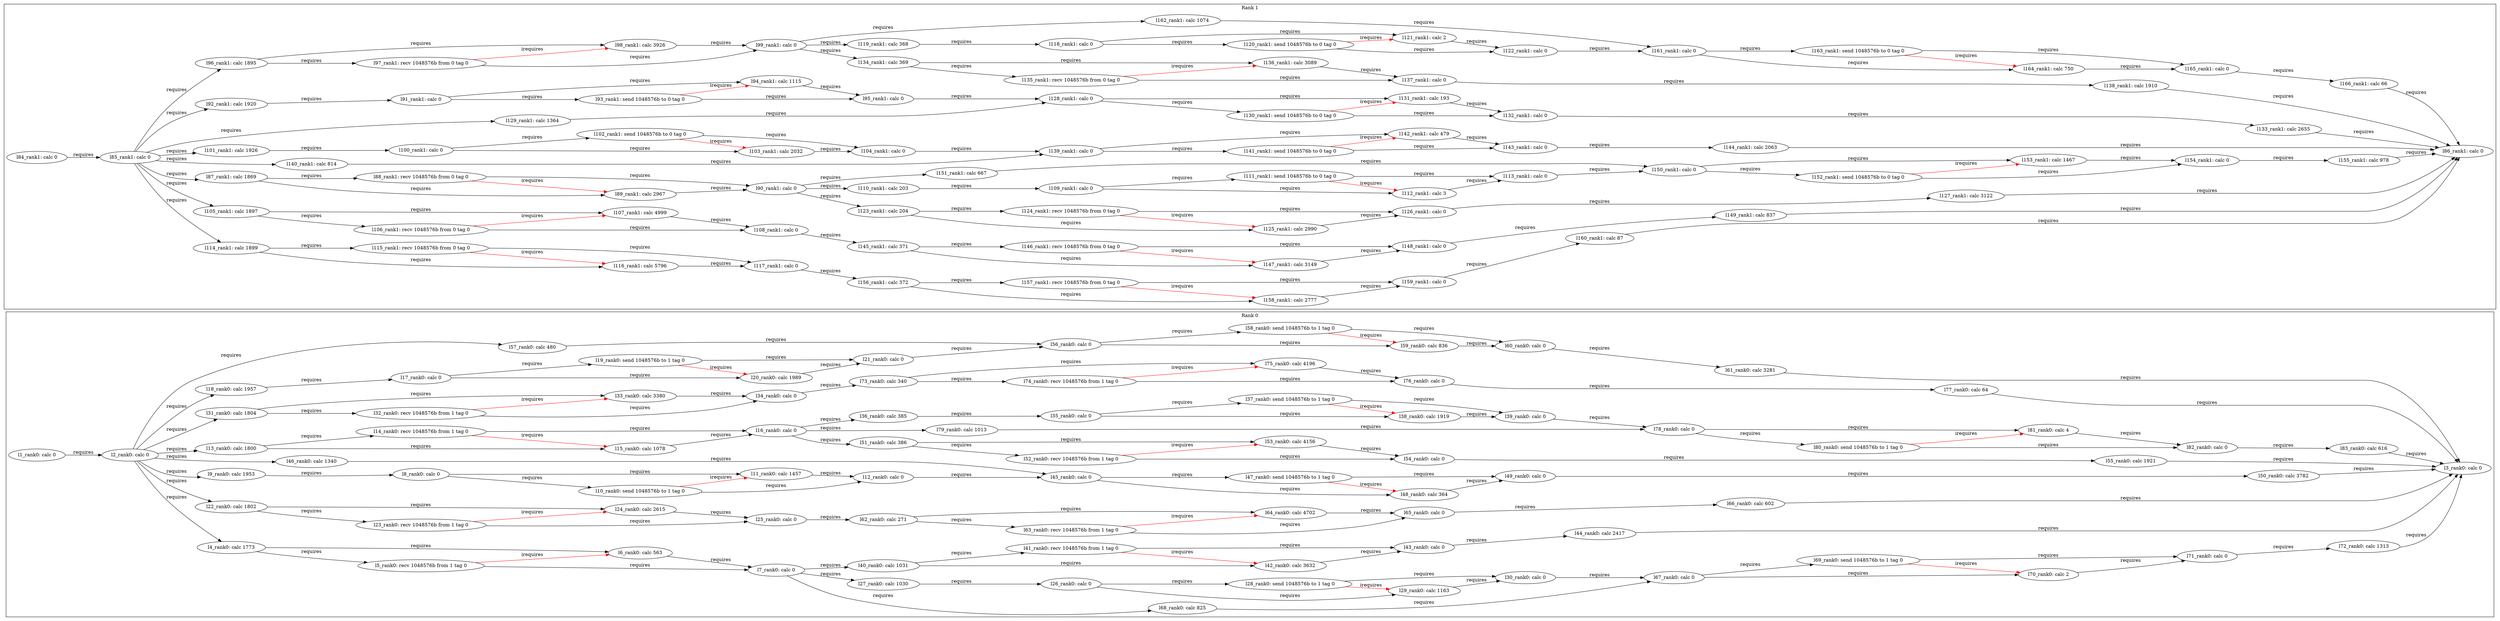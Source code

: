 digraph G {
    rankdir=LR;
    subgraph "cluster_rank_0" {
        label = "Rank 0";
        "l14_rank0: recv 1048576b from 1 tag 0";
        "l43_rank0: calc 0";
        "l79_rank0: calc 1013";
        "l4_rank0: calc 1773";
        "l45_rank0: calc 0";
        "l36_rank0: calc 385";
        "l58_rank0: send 1048576b to 1 tag 0";
        "l33_rank0: calc 3380";
        "l25_rank0: calc 0";
        "l39_rank0: calc 0";
        "l50_rank0: calc 3782";
        "l59_rank0: calc 836";
        "l8_rank0: calc 0";
        "l71_rank0: calc 0";
        "l22_rank0: calc 1802";
        "l23_rank0: recv 1048576b from 1 tag 0";
        "l61_rank0: calc 3281";
        "l56_rank0: calc 0";
        "l28_rank0: send 1048576b to 1 tag 0";
        "l9_rank0: calc 1953";
        "l7_rank0: calc 0";
        "l29_rank0: calc 1163";
        "l51_rank0: calc 386";
        "l70_rank0: calc 2";
        "l46_rank0: calc 1340";
        "l60_rank0: calc 0";
        "l35_rank0: calc 0";
        "l74_rank0: recv 1048576b from 1 tag 0";
        "l78_rank0: calc 0";
        "l27_rank0: calc 1030";
        "l82_rank0: calc 0";
        "l63_rank0: recv 1048576b from 1 tag 0";
        "l73_rank0: calc 340";
        "l38_rank0: calc 1919";
        "l72_rank0: calc 1313";
        "l15_rank0: calc 1078";
        "l75_rank0: calc 4196";
        "l48_rank0: calc 364";
        "l16_rank0: calc 0";
        "l40_rank0: calc 1031";
        "l80_rank0: send 1048576b to 1 tag 0";
        "l81_rank0: calc 4";
        "l77_rank0: calc 64";
        "l19_rank0: send 1048576b to 1 tag 0";
        "l30_rank0: calc 0";
        "l5_rank0: recv 1048576b from 1 tag 0";
        "l17_rank0: calc 0";
        "l44_rank0: calc 2417";
        "l3_rank0: calc 0";
        "l42_rank0: calc 3632";
        "l49_rank0: calc 0";
        "l66_rank0: calc 602";
        "l32_rank0: recv 1048576b from 1 tag 0";
        "l6_rank0: calc 563";
        "l13_rank0: calc 1800";
        "l65_rank0: calc 0";
        "l20_rank0: calc 1989";
        "l26_rank0: calc 0";
        "l34_rank0: calc 0";
        "l52_rank0: recv 1048576b from 1 tag 0";
        "l18_rank0: calc 1957";
        "l62_rank0: calc 271";
        "l31_rank0: calc 1804";
        "l53_rank0: calc 4156";
        "l64_rank0: calc 4702";
        "l68_rank0: calc 825";
        "l55_rank0: calc 1921";
        "l57_rank0: calc 480";
        "l2_rank0: calc 0";
        "l41_rank0: recv 1048576b from 1 tag 0";
        "l37_rank0: send 1048576b to 1 tag 0";
        "l54_rank0: calc 0";
        "l24_rank0: calc 2615";
        "l21_rank0: calc 0";
        "l67_rank0: calc 0";
        "l10_rank0: send 1048576b to 1 tag 0";
        "l69_rank0: send 1048576b to 1 tag 0";
        "l76_rank0: calc 0";
        "l1_rank0: calc 0";
        "l83_rank0: calc 616";
        "l47_rank0: send 1048576b to 1 tag 0";
        "l12_rank0: calc 0";
        "l11_rank0: calc 1457";
        "l1_rank0: calc 0" -> "l2_rank0: calc 0" [label="requires", color="black"];
        "l2_rank0: calc 0" -> "l4_rank0: calc 1773" [label="requires", color="black"];
        "l4_rank0: calc 1773" -> "l5_rank0: recv 1048576b from 1 tag 0" [label="requires", color="black"];
        "l4_rank0: calc 1773" -> "l6_rank0: calc 563" [label="requires", color="black"];
        "l5_rank0: recv 1048576b from 1 tag 0" -> "l6_rank0: calc 563" [label="irequires", color="red"];
        "l6_rank0: calc 563" -> "l7_rank0: calc 0" [label="requires", color="black"];
        "l5_rank0: recv 1048576b from 1 tag 0" -> "l7_rank0: calc 0" [label="requires", color="black"];
        "l2_rank0: calc 0" -> "l9_rank0: calc 1953" [label="requires", color="black"];
        "l9_rank0: calc 1953" -> "l8_rank0: calc 0" [label="requires", color="black"];
        "l8_rank0: calc 0" -> "l10_rank0: send 1048576b to 1 tag 0" [label="requires", color="black"];
        "l8_rank0: calc 0" -> "l11_rank0: calc 1457" [label="requires", color="black"];
        "l10_rank0: send 1048576b to 1 tag 0" -> "l11_rank0: calc 1457" [label="irequires", color="red"];
        "l11_rank0: calc 1457" -> "l12_rank0: calc 0" [label="requires", color="black"];
        "l10_rank0: send 1048576b to 1 tag 0" -> "l12_rank0: calc 0" [label="requires", color="black"];
        "l2_rank0: calc 0" -> "l13_rank0: calc 1800" [label="requires", color="black"];
        "l13_rank0: calc 1800" -> "l14_rank0: recv 1048576b from 1 tag 0" [label="requires", color="black"];
        "l13_rank0: calc 1800" -> "l15_rank0: calc 1078" [label="requires", color="black"];
        "l14_rank0: recv 1048576b from 1 tag 0" -> "l15_rank0: calc 1078" [label="irequires", color="red"];
        "l15_rank0: calc 1078" -> "l16_rank0: calc 0" [label="requires", color="black"];
        "l14_rank0: recv 1048576b from 1 tag 0" -> "l16_rank0: calc 0" [label="requires", color="black"];
        "l2_rank0: calc 0" -> "l18_rank0: calc 1957" [label="requires", color="black"];
        "l18_rank0: calc 1957" -> "l17_rank0: calc 0" [label="requires", color="black"];
        "l17_rank0: calc 0" -> "l19_rank0: send 1048576b to 1 tag 0" [label="requires", color="black"];
        "l17_rank0: calc 0" -> "l20_rank0: calc 1989" [label="requires", color="black"];
        "l19_rank0: send 1048576b to 1 tag 0" -> "l20_rank0: calc 1989" [label="irequires", color="red"];
        "l20_rank0: calc 1989" -> "l21_rank0: calc 0" [label="requires", color="black"];
        "l19_rank0: send 1048576b to 1 tag 0" -> "l21_rank0: calc 0" [label="requires", color="black"];
        "l2_rank0: calc 0" -> "l22_rank0: calc 1802" [label="requires", color="black"];
        "l22_rank0: calc 1802" -> "l23_rank0: recv 1048576b from 1 tag 0" [label="requires", color="black"];
        "l22_rank0: calc 1802" -> "l24_rank0: calc 2615" [label="requires", color="black"];
        "l23_rank0: recv 1048576b from 1 tag 0" -> "l24_rank0: calc 2615" [label="irequires", color="red"];
        "l24_rank0: calc 2615" -> "l25_rank0: calc 0" [label="requires", color="black"];
        "l23_rank0: recv 1048576b from 1 tag 0" -> "l25_rank0: calc 0" [label="requires", color="black"];
        "l7_rank0: calc 0" -> "l27_rank0: calc 1030" [label="requires", color="black"];
        "l27_rank0: calc 1030" -> "l26_rank0: calc 0" [label="requires", color="black"];
        "l26_rank0: calc 0" -> "l28_rank0: send 1048576b to 1 tag 0" [label="requires", color="black"];
        "l26_rank0: calc 0" -> "l29_rank0: calc 1163" [label="requires", color="black"];
        "l28_rank0: send 1048576b to 1 tag 0" -> "l29_rank0: calc 1163" [label="irequires", color="red"];
        "l29_rank0: calc 1163" -> "l30_rank0: calc 0" [label="requires", color="black"];
        "l28_rank0: send 1048576b to 1 tag 0" -> "l30_rank0: calc 0" [label="requires", color="black"];
        "l2_rank0: calc 0" -> "l31_rank0: calc 1804" [label="requires", color="black"];
        "l31_rank0: calc 1804" -> "l32_rank0: recv 1048576b from 1 tag 0" [label="requires", color="black"];
        "l31_rank0: calc 1804" -> "l33_rank0: calc 3380" [label="requires", color="black"];
        "l32_rank0: recv 1048576b from 1 tag 0" -> "l33_rank0: calc 3380" [label="irequires", color="red"];
        "l33_rank0: calc 3380" -> "l34_rank0: calc 0" [label="requires", color="black"];
        "l32_rank0: recv 1048576b from 1 tag 0" -> "l34_rank0: calc 0" [label="requires", color="black"];
        "l16_rank0: calc 0" -> "l36_rank0: calc 385" [label="requires", color="black"];
        "l36_rank0: calc 385" -> "l35_rank0: calc 0" [label="requires", color="black"];
        "l35_rank0: calc 0" -> "l37_rank0: send 1048576b to 1 tag 0" [label="requires", color="black"];
        "l35_rank0: calc 0" -> "l38_rank0: calc 1919" [label="requires", color="black"];
        "l37_rank0: send 1048576b to 1 tag 0" -> "l38_rank0: calc 1919" [label="irequires", color="red"];
        "l38_rank0: calc 1919" -> "l39_rank0: calc 0" [label="requires", color="black"];
        "l37_rank0: send 1048576b to 1 tag 0" -> "l39_rank0: calc 0" [label="requires", color="black"];
        "l7_rank0: calc 0" -> "l40_rank0: calc 1031" [label="requires", color="black"];
        "l40_rank0: calc 1031" -> "l41_rank0: recv 1048576b from 1 tag 0" [label="requires", color="black"];
        "l40_rank0: calc 1031" -> "l42_rank0: calc 3632" [label="requires", color="black"];
        "l41_rank0: recv 1048576b from 1 tag 0" -> "l42_rank0: calc 3632" [label="irequires", color="red"];
        "l42_rank0: calc 3632" -> "l43_rank0: calc 0" [label="requires", color="black"];
        "l41_rank0: recv 1048576b from 1 tag 0" -> "l43_rank0: calc 0" [label="requires", color="black"];
        "l43_rank0: calc 0" -> "l44_rank0: calc 2417" [label="requires", color="black"];
        "l44_rank0: calc 2417" -> "l3_rank0: calc 0" [label="requires", color="black"];
        "l2_rank0: calc 0" -> "l46_rank0: calc 1340" [label="requires", color="black"];
        "l46_rank0: calc 1340" -> "l45_rank0: calc 0" [label="requires", color="black"];
        "l12_rank0: calc 0" -> "l45_rank0: calc 0" [label="requires", color="black"];
        "l45_rank0: calc 0" -> "l47_rank0: send 1048576b to 1 tag 0" [label="requires", color="black"];
        "l45_rank0: calc 0" -> "l48_rank0: calc 364" [label="requires", color="black"];
        "l47_rank0: send 1048576b to 1 tag 0" -> "l48_rank0: calc 364" [label="irequires", color="red"];
        "l48_rank0: calc 364" -> "l49_rank0: calc 0" [label="requires", color="black"];
        "l47_rank0: send 1048576b to 1 tag 0" -> "l49_rank0: calc 0" [label="requires", color="black"];
        "l49_rank0: calc 0" -> "l50_rank0: calc 3782" [label="requires", color="black"];
        "l50_rank0: calc 3782" -> "l3_rank0: calc 0" [label="requires", color="black"];
        "l16_rank0: calc 0" -> "l51_rank0: calc 386" [label="requires", color="black"];
        "l51_rank0: calc 386" -> "l52_rank0: recv 1048576b from 1 tag 0" [label="requires", color="black"];
        "l51_rank0: calc 386" -> "l53_rank0: calc 4156" [label="requires", color="black"];
        "l52_rank0: recv 1048576b from 1 tag 0" -> "l53_rank0: calc 4156" [label="irequires", color="red"];
        "l53_rank0: calc 4156" -> "l54_rank0: calc 0" [label="requires", color="black"];
        "l52_rank0: recv 1048576b from 1 tag 0" -> "l54_rank0: calc 0" [label="requires", color="black"];
        "l54_rank0: calc 0" -> "l55_rank0: calc 1921" [label="requires", color="black"];
        "l55_rank0: calc 1921" -> "l3_rank0: calc 0" [label="requires", color="black"];
        "l2_rank0: calc 0" -> "l57_rank0: calc 480" [label="requires", color="black"];
        "l57_rank0: calc 480" -> "l56_rank0: calc 0" [label="requires", color="black"];
        "l21_rank0: calc 0" -> "l56_rank0: calc 0" [label="requires", color="black"];
        "l56_rank0: calc 0" -> "l58_rank0: send 1048576b to 1 tag 0" [label="requires", color="black"];
        "l56_rank0: calc 0" -> "l59_rank0: calc 836" [label="requires", color="black"];
        "l58_rank0: send 1048576b to 1 tag 0" -> "l59_rank0: calc 836" [label="irequires", color="red"];
        "l59_rank0: calc 836" -> "l60_rank0: calc 0" [label="requires", color="black"];
        "l58_rank0: send 1048576b to 1 tag 0" -> "l60_rank0: calc 0" [label="requires", color="black"];
        "l60_rank0: calc 0" -> "l61_rank0: calc 3281" [label="requires", color="black"];
        "l61_rank0: calc 3281" -> "l3_rank0: calc 0" [label="requires", color="black"];
        "l25_rank0: calc 0" -> "l62_rank0: calc 271" [label="requires", color="black"];
        "l62_rank0: calc 271" -> "l63_rank0: recv 1048576b from 1 tag 0" [label="requires", color="black"];
        "l62_rank0: calc 271" -> "l64_rank0: calc 4702" [label="requires", color="black"];
        "l63_rank0: recv 1048576b from 1 tag 0" -> "l64_rank0: calc 4702" [label="irequires", color="red"];
        "l64_rank0: calc 4702" -> "l65_rank0: calc 0" [label="requires", color="black"];
        "l63_rank0: recv 1048576b from 1 tag 0" -> "l65_rank0: calc 0" [label="requires", color="black"];
        "l65_rank0: calc 0" -> "l66_rank0: calc 602" [label="requires", color="black"];
        "l66_rank0: calc 602" -> "l3_rank0: calc 0" [label="requires", color="black"];
        "l7_rank0: calc 0" -> "l68_rank0: calc 825" [label="requires", color="black"];
        "l68_rank0: calc 825" -> "l67_rank0: calc 0" [label="requires", color="black"];
        "l30_rank0: calc 0" -> "l67_rank0: calc 0" [label="requires", color="black"];
        "l67_rank0: calc 0" -> "l69_rank0: send 1048576b to 1 tag 0" [label="requires", color="black"];
        "l67_rank0: calc 0" -> "l70_rank0: calc 2" [label="requires", color="black"];
        "l69_rank0: send 1048576b to 1 tag 0" -> "l70_rank0: calc 2" [label="irequires", color="red"];
        "l70_rank0: calc 2" -> "l71_rank0: calc 0" [label="requires", color="black"];
        "l69_rank0: send 1048576b to 1 tag 0" -> "l71_rank0: calc 0" [label="requires", color="black"];
        "l71_rank0: calc 0" -> "l72_rank0: calc 1313" [label="requires", color="black"];
        "l72_rank0: calc 1313" -> "l3_rank0: calc 0" [label="requires", color="black"];
        "l34_rank0: calc 0" -> "l73_rank0: calc 340" [label="requires", color="black"];
        "l73_rank0: calc 340" -> "l74_rank0: recv 1048576b from 1 tag 0" [label="requires", color="black"];
        "l73_rank0: calc 340" -> "l75_rank0: calc 4196" [label="requires", color="black"];
        "l74_rank0: recv 1048576b from 1 tag 0" -> "l75_rank0: calc 4196" [label="irequires", color="red"];
        "l75_rank0: calc 4196" -> "l76_rank0: calc 0" [label="requires", color="black"];
        "l74_rank0: recv 1048576b from 1 tag 0" -> "l76_rank0: calc 0" [label="requires", color="black"];
        "l76_rank0: calc 0" -> "l77_rank0: calc 64" [label="requires", color="black"];
        "l77_rank0: calc 64" -> "l3_rank0: calc 0" [label="requires", color="black"];
        "l16_rank0: calc 0" -> "l79_rank0: calc 1013" [label="requires", color="black"];
        "l79_rank0: calc 1013" -> "l78_rank0: calc 0" [label="requires", color="black"];
        "l39_rank0: calc 0" -> "l78_rank0: calc 0" [label="requires", color="black"];
        "l78_rank0: calc 0" -> "l80_rank0: send 1048576b to 1 tag 0" [label="requires", color="black"];
        "l78_rank0: calc 0" -> "l81_rank0: calc 4" [label="requires", color="black"];
        "l80_rank0: send 1048576b to 1 tag 0" -> "l81_rank0: calc 4" [label="irequires", color="red"];
        "l81_rank0: calc 4" -> "l82_rank0: calc 0" [label="requires", color="black"];
        "l80_rank0: send 1048576b to 1 tag 0" -> "l82_rank0: calc 0" [label="requires", color="black"];
        "l82_rank0: calc 0" -> "l83_rank0: calc 616" [label="requires", color="black"];
        "l83_rank0: calc 616" -> "l3_rank0: calc 0" [label="requires", color="black"];
    }
    subgraph "cluster_rank_1" {
        label = "Rank 1";
        "l133_rank1: calc 2655";
        "l100_rank1: calc 0";
        "l109_rank1: calc 0";
        "l143_rank1: calc 0";
        "l160_rank1: calc 87";
        "l104_rank1: calc 0";
        "l114_rank1: calc 1899";
        "l130_rank1: send 1048576b to 0 tag 0";
        "l106_rank1: recv 1048576b from 0 tag 0";
        "l118_rank1: calc 0";
        "l124_rank1: recv 1048576b from 0 tag 0";
        "l154_rank1: calc 0";
        "l117_rank1: calc 0";
        "l105_rank1: calc 1897";
        "l155_rank1: calc 978";
        "l156_rank1: calc 372";
        "l158_rank1: calc 2777";
        "l126_rank1: calc 0";
        "l116_rank1: calc 5796";
        "l93_rank1: send 1048576b to 0 tag 0";
        "l112_rank1: calc 3";
        "l88_rank1: recv 1048576b from 0 tag 0";
        "l122_rank1: calc 0";
        "l164_rank1: calc 750";
        "l145_rank1: calc 371";
        "l87_rank1: calc 1869";
        "l137_rank1: calc 0";
        "l103_rank1: calc 2032";
        "l147_rank1: calc 3149";
        "l159_rank1: calc 0";
        "l101_rank1: calc 1926";
        "l97_rank1: recv 1048576b from 0 tag 0";
        "l119_rank1: calc 368";
        "l146_rank1: recv 1048576b from 0 tag 0";
        "l148_rank1: calc 0";
        "l162_rank1: calc 1074";
        "l129_rank1: calc 1364";
        "l113_rank1: calc 0";
        "l128_rank1: calc 0";
        "l127_rank1: calc 3122";
        "l120_rank1: send 1048576b to 0 tag 0";
        "l139_rank1: calc 0";
        "l111_rank1: send 1048576b to 0 tag 0";
        "l131_rank1: calc 193";
        "l99_rank1: calc 0";
        "l141_rank1: send 1048576b to 0 tag 0";
        "l98_rank1: calc 3926";
        "l150_rank1: calc 0";
        "l138_rank1: calc 1910";
        "l144_rank1: calc 2063";
        "l152_rank1: send 1048576b to 0 tag 0";
        "l84_rank1: calc 0";
        "l165_rank1: calc 0";
        "l166_rank1: calc 66";
        "l102_rank1: send 1048576b to 0 tag 0";
        "l115_rank1: recv 1048576b from 0 tag 0";
        "l89_rank1: calc 2967";
        "l121_rank1: calc 2";
        "l161_rank1: calc 0";
        "l140_rank1: calc 814";
        "l163_rank1: send 1048576b to 0 tag 0";
        "l96_rank1: calc 1895";
        "l85_rank1: calc 0";
        "l95_rank1: calc 0";
        "l149_rank1: calc 837";
        "l86_rank1: calc 0";
        "l94_rank1: calc 1115";
        "l157_rank1: recv 1048576b from 0 tag 0";
        "l90_rank1: calc 0";
        "l132_rank1: calc 0";
        "l135_rank1: recv 1048576b from 0 tag 0";
        "l153_rank1: calc 1467";
        "l125_rank1: calc 2990";
        "l123_rank1: calc 204";
        "l151_rank1: calc 667";
        "l108_rank1: calc 0";
        "l92_rank1: calc 1920";
        "l107_rank1: calc 4999";
        "l110_rank1: calc 203";
        "l134_rank1: calc 369";
        "l91_rank1: calc 0";
        "l142_rank1: calc 479";
        "l136_rank1: calc 3089";
        "l84_rank1: calc 0" -> "l85_rank1: calc 0" [label="requires", color="black"];
        "l85_rank1: calc 0" -> "l87_rank1: calc 1869" [label="requires", color="black"];
        "l87_rank1: calc 1869" -> "l88_rank1: recv 1048576b from 0 tag 0" [label="requires", color="black"];
        "l87_rank1: calc 1869" -> "l89_rank1: calc 2967" [label="requires", color="black"];
        "l88_rank1: recv 1048576b from 0 tag 0" -> "l89_rank1: calc 2967" [label="irequires", color="red"];
        "l89_rank1: calc 2967" -> "l90_rank1: calc 0" [label="requires", color="black"];
        "l88_rank1: recv 1048576b from 0 tag 0" -> "l90_rank1: calc 0" [label="requires", color="black"];
        "l85_rank1: calc 0" -> "l92_rank1: calc 1920" [label="requires", color="black"];
        "l92_rank1: calc 1920" -> "l91_rank1: calc 0" [label="requires", color="black"];
        "l91_rank1: calc 0" -> "l93_rank1: send 1048576b to 0 tag 0" [label="requires", color="black"];
        "l91_rank1: calc 0" -> "l94_rank1: calc 1115" [label="requires", color="black"];
        "l93_rank1: send 1048576b to 0 tag 0" -> "l94_rank1: calc 1115" [label="irequires", color="red"];
        "l94_rank1: calc 1115" -> "l95_rank1: calc 0" [label="requires", color="black"];
        "l93_rank1: send 1048576b to 0 tag 0" -> "l95_rank1: calc 0" [label="requires", color="black"];
        "l85_rank1: calc 0" -> "l96_rank1: calc 1895" [label="requires", color="black"];
        "l96_rank1: calc 1895" -> "l97_rank1: recv 1048576b from 0 tag 0" [label="requires", color="black"];
        "l96_rank1: calc 1895" -> "l98_rank1: calc 3926" [label="requires", color="black"];
        "l97_rank1: recv 1048576b from 0 tag 0" -> "l98_rank1: calc 3926" [label="irequires", color="red"];
        "l98_rank1: calc 3926" -> "l99_rank1: calc 0" [label="requires", color="black"];
        "l97_rank1: recv 1048576b from 0 tag 0" -> "l99_rank1: calc 0" [label="requires", color="black"];
        "l85_rank1: calc 0" -> "l101_rank1: calc 1926" [label="requires", color="black"];
        "l101_rank1: calc 1926" -> "l100_rank1: calc 0" [label="requires", color="black"];
        "l100_rank1: calc 0" -> "l102_rank1: send 1048576b to 0 tag 0" [label="requires", color="black"];
        "l100_rank1: calc 0" -> "l103_rank1: calc 2032" [label="requires", color="black"];
        "l102_rank1: send 1048576b to 0 tag 0" -> "l103_rank1: calc 2032" [label="irequires", color="red"];
        "l103_rank1: calc 2032" -> "l104_rank1: calc 0" [label="requires", color="black"];
        "l102_rank1: send 1048576b to 0 tag 0" -> "l104_rank1: calc 0" [label="requires", color="black"];
        "l85_rank1: calc 0" -> "l105_rank1: calc 1897" [label="requires", color="black"];
        "l105_rank1: calc 1897" -> "l106_rank1: recv 1048576b from 0 tag 0" [label="requires", color="black"];
        "l105_rank1: calc 1897" -> "l107_rank1: calc 4999" [label="requires", color="black"];
        "l106_rank1: recv 1048576b from 0 tag 0" -> "l107_rank1: calc 4999" [label="irequires", color="red"];
        "l107_rank1: calc 4999" -> "l108_rank1: calc 0" [label="requires", color="black"];
        "l106_rank1: recv 1048576b from 0 tag 0" -> "l108_rank1: calc 0" [label="requires", color="black"];
        "l90_rank1: calc 0" -> "l110_rank1: calc 203" [label="requires", color="black"];
        "l110_rank1: calc 203" -> "l109_rank1: calc 0" [label="requires", color="black"];
        "l109_rank1: calc 0" -> "l111_rank1: send 1048576b to 0 tag 0" [label="requires", color="black"];
        "l109_rank1: calc 0" -> "l112_rank1: calc 3" [label="requires", color="black"];
        "l111_rank1: send 1048576b to 0 tag 0" -> "l112_rank1: calc 3" [label="irequires", color="red"];
        "l112_rank1: calc 3" -> "l113_rank1: calc 0" [label="requires", color="black"];
        "l111_rank1: send 1048576b to 0 tag 0" -> "l113_rank1: calc 0" [label="requires", color="black"];
        "l85_rank1: calc 0" -> "l114_rank1: calc 1899" [label="requires", color="black"];
        "l114_rank1: calc 1899" -> "l115_rank1: recv 1048576b from 0 tag 0" [label="requires", color="black"];
        "l114_rank1: calc 1899" -> "l116_rank1: calc 5796" [label="requires", color="black"];
        "l115_rank1: recv 1048576b from 0 tag 0" -> "l116_rank1: calc 5796" [label="irequires", color="red"];
        "l116_rank1: calc 5796" -> "l117_rank1: calc 0" [label="requires", color="black"];
        "l115_rank1: recv 1048576b from 0 tag 0" -> "l117_rank1: calc 0" [label="requires", color="black"];
        "l99_rank1: calc 0" -> "l119_rank1: calc 368" [label="requires", color="black"];
        "l119_rank1: calc 368" -> "l118_rank1: calc 0" [label="requires", color="black"];
        "l118_rank1: calc 0" -> "l120_rank1: send 1048576b to 0 tag 0" [label="requires", color="black"];
        "l118_rank1: calc 0" -> "l121_rank1: calc 2" [label="requires", color="black"];
        "l120_rank1: send 1048576b to 0 tag 0" -> "l121_rank1: calc 2" [label="irequires", color="red"];
        "l121_rank1: calc 2" -> "l122_rank1: calc 0" [label="requires", color="black"];
        "l120_rank1: send 1048576b to 0 tag 0" -> "l122_rank1: calc 0" [label="requires", color="black"];
        "l90_rank1: calc 0" -> "l123_rank1: calc 204" [label="requires", color="black"];
        "l123_rank1: calc 204" -> "l124_rank1: recv 1048576b from 0 tag 0" [label="requires", color="black"];
        "l123_rank1: calc 204" -> "l125_rank1: calc 2990" [label="requires", color="black"];
        "l124_rank1: recv 1048576b from 0 tag 0" -> "l125_rank1: calc 2990" [label="irequires", color="red"];
        "l125_rank1: calc 2990" -> "l126_rank1: calc 0" [label="requires", color="black"];
        "l124_rank1: recv 1048576b from 0 tag 0" -> "l126_rank1: calc 0" [label="requires", color="black"];
        "l126_rank1: calc 0" -> "l127_rank1: calc 3122" [label="requires", color="black"];
        "l127_rank1: calc 3122" -> "l86_rank1: calc 0" [label="requires", color="black"];
        "l85_rank1: calc 0" -> "l129_rank1: calc 1364" [label="requires", color="black"];
        "l129_rank1: calc 1364" -> "l128_rank1: calc 0" [label="requires", color="black"];
        "l95_rank1: calc 0" -> "l128_rank1: calc 0" [label="requires", color="black"];
        "l128_rank1: calc 0" -> "l130_rank1: send 1048576b to 0 tag 0" [label="requires", color="black"];
        "l128_rank1: calc 0" -> "l131_rank1: calc 193" [label="requires", color="black"];
        "l130_rank1: send 1048576b to 0 tag 0" -> "l131_rank1: calc 193" [label="irequires", color="red"];
        "l131_rank1: calc 193" -> "l132_rank1: calc 0" [label="requires", color="black"];
        "l130_rank1: send 1048576b to 0 tag 0" -> "l132_rank1: calc 0" [label="requires", color="black"];
        "l132_rank1: calc 0" -> "l133_rank1: calc 2655" [label="requires", color="black"];
        "l133_rank1: calc 2655" -> "l86_rank1: calc 0" [label="requires", color="black"];
        "l99_rank1: calc 0" -> "l134_rank1: calc 369" [label="requires", color="black"];
        "l134_rank1: calc 369" -> "l135_rank1: recv 1048576b from 0 tag 0" [label="requires", color="black"];
        "l134_rank1: calc 369" -> "l136_rank1: calc 3089" [label="requires", color="black"];
        "l135_rank1: recv 1048576b from 0 tag 0" -> "l136_rank1: calc 3089" [label="irequires", color="red"];
        "l136_rank1: calc 3089" -> "l137_rank1: calc 0" [label="requires", color="black"];
        "l135_rank1: recv 1048576b from 0 tag 0" -> "l137_rank1: calc 0" [label="requires", color="black"];
        "l137_rank1: calc 0" -> "l138_rank1: calc 1910" [label="requires", color="black"];
        "l138_rank1: calc 1910" -> "l86_rank1: calc 0" [label="requires", color="black"];
        "l85_rank1: calc 0" -> "l140_rank1: calc 814" [label="requires", color="black"];
        "l140_rank1: calc 814" -> "l139_rank1: calc 0" [label="requires", color="black"];
        "l104_rank1: calc 0" -> "l139_rank1: calc 0" [label="requires", color="black"];
        "l139_rank1: calc 0" -> "l141_rank1: send 1048576b to 0 tag 0" [label="requires", color="black"];
        "l139_rank1: calc 0" -> "l142_rank1: calc 479" [label="requires", color="black"];
        "l141_rank1: send 1048576b to 0 tag 0" -> "l142_rank1: calc 479" [label="irequires", color="red"];
        "l142_rank1: calc 479" -> "l143_rank1: calc 0" [label="requires", color="black"];
        "l141_rank1: send 1048576b to 0 tag 0" -> "l143_rank1: calc 0" [label="requires", color="black"];
        "l143_rank1: calc 0" -> "l144_rank1: calc 2063" [label="requires", color="black"];
        "l144_rank1: calc 2063" -> "l86_rank1: calc 0" [label="requires", color="black"];
        "l108_rank1: calc 0" -> "l145_rank1: calc 371" [label="requires", color="black"];
        "l145_rank1: calc 371" -> "l146_rank1: recv 1048576b from 0 tag 0" [label="requires", color="black"];
        "l145_rank1: calc 371" -> "l147_rank1: calc 3149" [label="requires", color="black"];
        "l146_rank1: recv 1048576b from 0 tag 0" -> "l147_rank1: calc 3149" [label="irequires", color="red"];
        "l147_rank1: calc 3149" -> "l148_rank1: calc 0" [label="requires", color="black"];
        "l146_rank1: recv 1048576b from 0 tag 0" -> "l148_rank1: calc 0" [label="requires", color="black"];
        "l148_rank1: calc 0" -> "l149_rank1: calc 837" [label="requires", color="black"];
        "l149_rank1: calc 837" -> "l86_rank1: calc 0" [label="requires", color="black"];
        "l90_rank1: calc 0" -> "l151_rank1: calc 667" [label="requires", color="black"];
        "l151_rank1: calc 667" -> "l150_rank1: calc 0" [label="requires", color="black"];
        "l113_rank1: calc 0" -> "l150_rank1: calc 0" [label="requires", color="black"];
        "l150_rank1: calc 0" -> "l152_rank1: send 1048576b to 0 tag 0" [label="requires", color="black"];
        "l150_rank1: calc 0" -> "l153_rank1: calc 1467" [label="requires", color="black"];
        "l152_rank1: send 1048576b to 0 tag 0" -> "l153_rank1: calc 1467" [label="irequires", color="red"];
        "l153_rank1: calc 1467" -> "l154_rank1: calc 0" [label="requires", color="black"];
        "l152_rank1: send 1048576b to 0 tag 0" -> "l154_rank1: calc 0" [label="requires", color="black"];
        "l154_rank1: calc 0" -> "l155_rank1: calc 978" [label="requires", color="black"];
        "l155_rank1: calc 978" -> "l86_rank1: calc 0" [label="requires", color="black"];
        "l117_rank1: calc 0" -> "l156_rank1: calc 372" [label="requires", color="black"];
        "l156_rank1: calc 372" -> "l157_rank1: recv 1048576b from 0 tag 0" [label="requires", color="black"];
        "l156_rank1: calc 372" -> "l158_rank1: calc 2777" [label="requires", color="black"];
        "l157_rank1: recv 1048576b from 0 tag 0" -> "l158_rank1: calc 2777" [label="irequires", color="red"];
        "l158_rank1: calc 2777" -> "l159_rank1: calc 0" [label="requires", color="black"];
        "l157_rank1: recv 1048576b from 0 tag 0" -> "l159_rank1: calc 0" [label="requires", color="black"];
        "l159_rank1: calc 0" -> "l160_rank1: calc 87" [label="requires", color="black"];
        "l160_rank1: calc 87" -> "l86_rank1: calc 0" [label="requires", color="black"];
        "l99_rank1: calc 0" -> "l162_rank1: calc 1074" [label="requires", color="black"];
        "l162_rank1: calc 1074" -> "l161_rank1: calc 0" [label="requires", color="black"];
        "l122_rank1: calc 0" -> "l161_rank1: calc 0" [label="requires", color="black"];
        "l161_rank1: calc 0" -> "l163_rank1: send 1048576b to 0 tag 0" [label="requires", color="black"];
        "l161_rank1: calc 0" -> "l164_rank1: calc 750" [label="requires", color="black"];
        "l163_rank1: send 1048576b to 0 tag 0" -> "l164_rank1: calc 750" [label="irequires", color="red"];
        "l164_rank1: calc 750" -> "l165_rank1: calc 0" [label="requires", color="black"];
        "l163_rank1: send 1048576b to 0 tag 0" -> "l165_rank1: calc 0" [label="requires", color="black"];
        "l165_rank1: calc 0" -> "l166_rank1: calc 66" [label="requires", color="black"];
        "l166_rank1: calc 66" -> "l86_rank1: calc 0" [label="requires", color="black"];
    }
}
